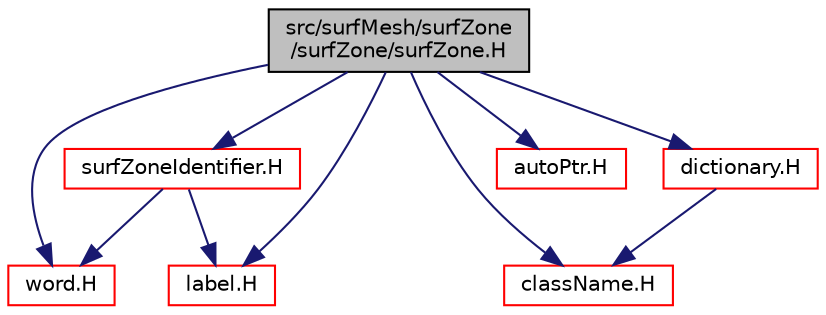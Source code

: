 digraph "src/surfMesh/surfZone/surfZone/surfZone.H"
{
  bgcolor="transparent";
  edge [fontname="Helvetica",fontsize="10",labelfontname="Helvetica",labelfontsize="10"];
  node [fontname="Helvetica",fontsize="10",shape=record];
  Node1 [label="src/surfMesh/surfZone\l/surfZone/surfZone.H",height=0.2,width=0.4,color="black", fillcolor="grey75", style="filled", fontcolor="black"];
  Node1 -> Node2 [color="midnightblue",fontsize="10",style="solid",fontname="Helvetica"];
  Node2 [label="word.H",height=0.2,width=0.4,color="red",URL="$a09134.html"];
  Node1 -> Node3 [color="midnightblue",fontsize="10",style="solid",fontname="Helvetica"];
  Node3 [label="label.H",height=0.2,width=0.4,color="red",URL="$a09011.html"];
  Node1 -> Node4 [color="midnightblue",fontsize="10",style="solid",fontname="Helvetica"];
  Node4 [label="className.H",height=0.2,width=0.4,color="red",URL="$a07986.html",tooltip="Macro definitions for declaring ClassName(), NamespaceName(), etc. "];
  Node1 -> Node5 [color="midnightblue",fontsize="10",style="solid",fontname="Helvetica"];
  Node5 [label="surfZoneIdentifier.H",height=0.2,width=0.4,color="red",URL="$a10147.html"];
  Node5 -> Node2 [color="midnightblue",fontsize="10",style="solid",fontname="Helvetica"];
  Node5 -> Node3 [color="midnightblue",fontsize="10",style="solid",fontname="Helvetica"];
  Node1 -> Node6 [color="midnightblue",fontsize="10",style="solid",fontname="Helvetica"];
  Node6 [label="autoPtr.H",height=0.2,width=0.4,color="red",URL="$a08577.html"];
  Node1 -> Node7 [color="midnightblue",fontsize="10",style="solid",fontname="Helvetica"];
  Node7 [label="dictionary.H",height=0.2,width=0.4,color="red",URL="$a07811.html"];
  Node7 -> Node4 [color="midnightblue",fontsize="10",style="solid",fontname="Helvetica"];
}
